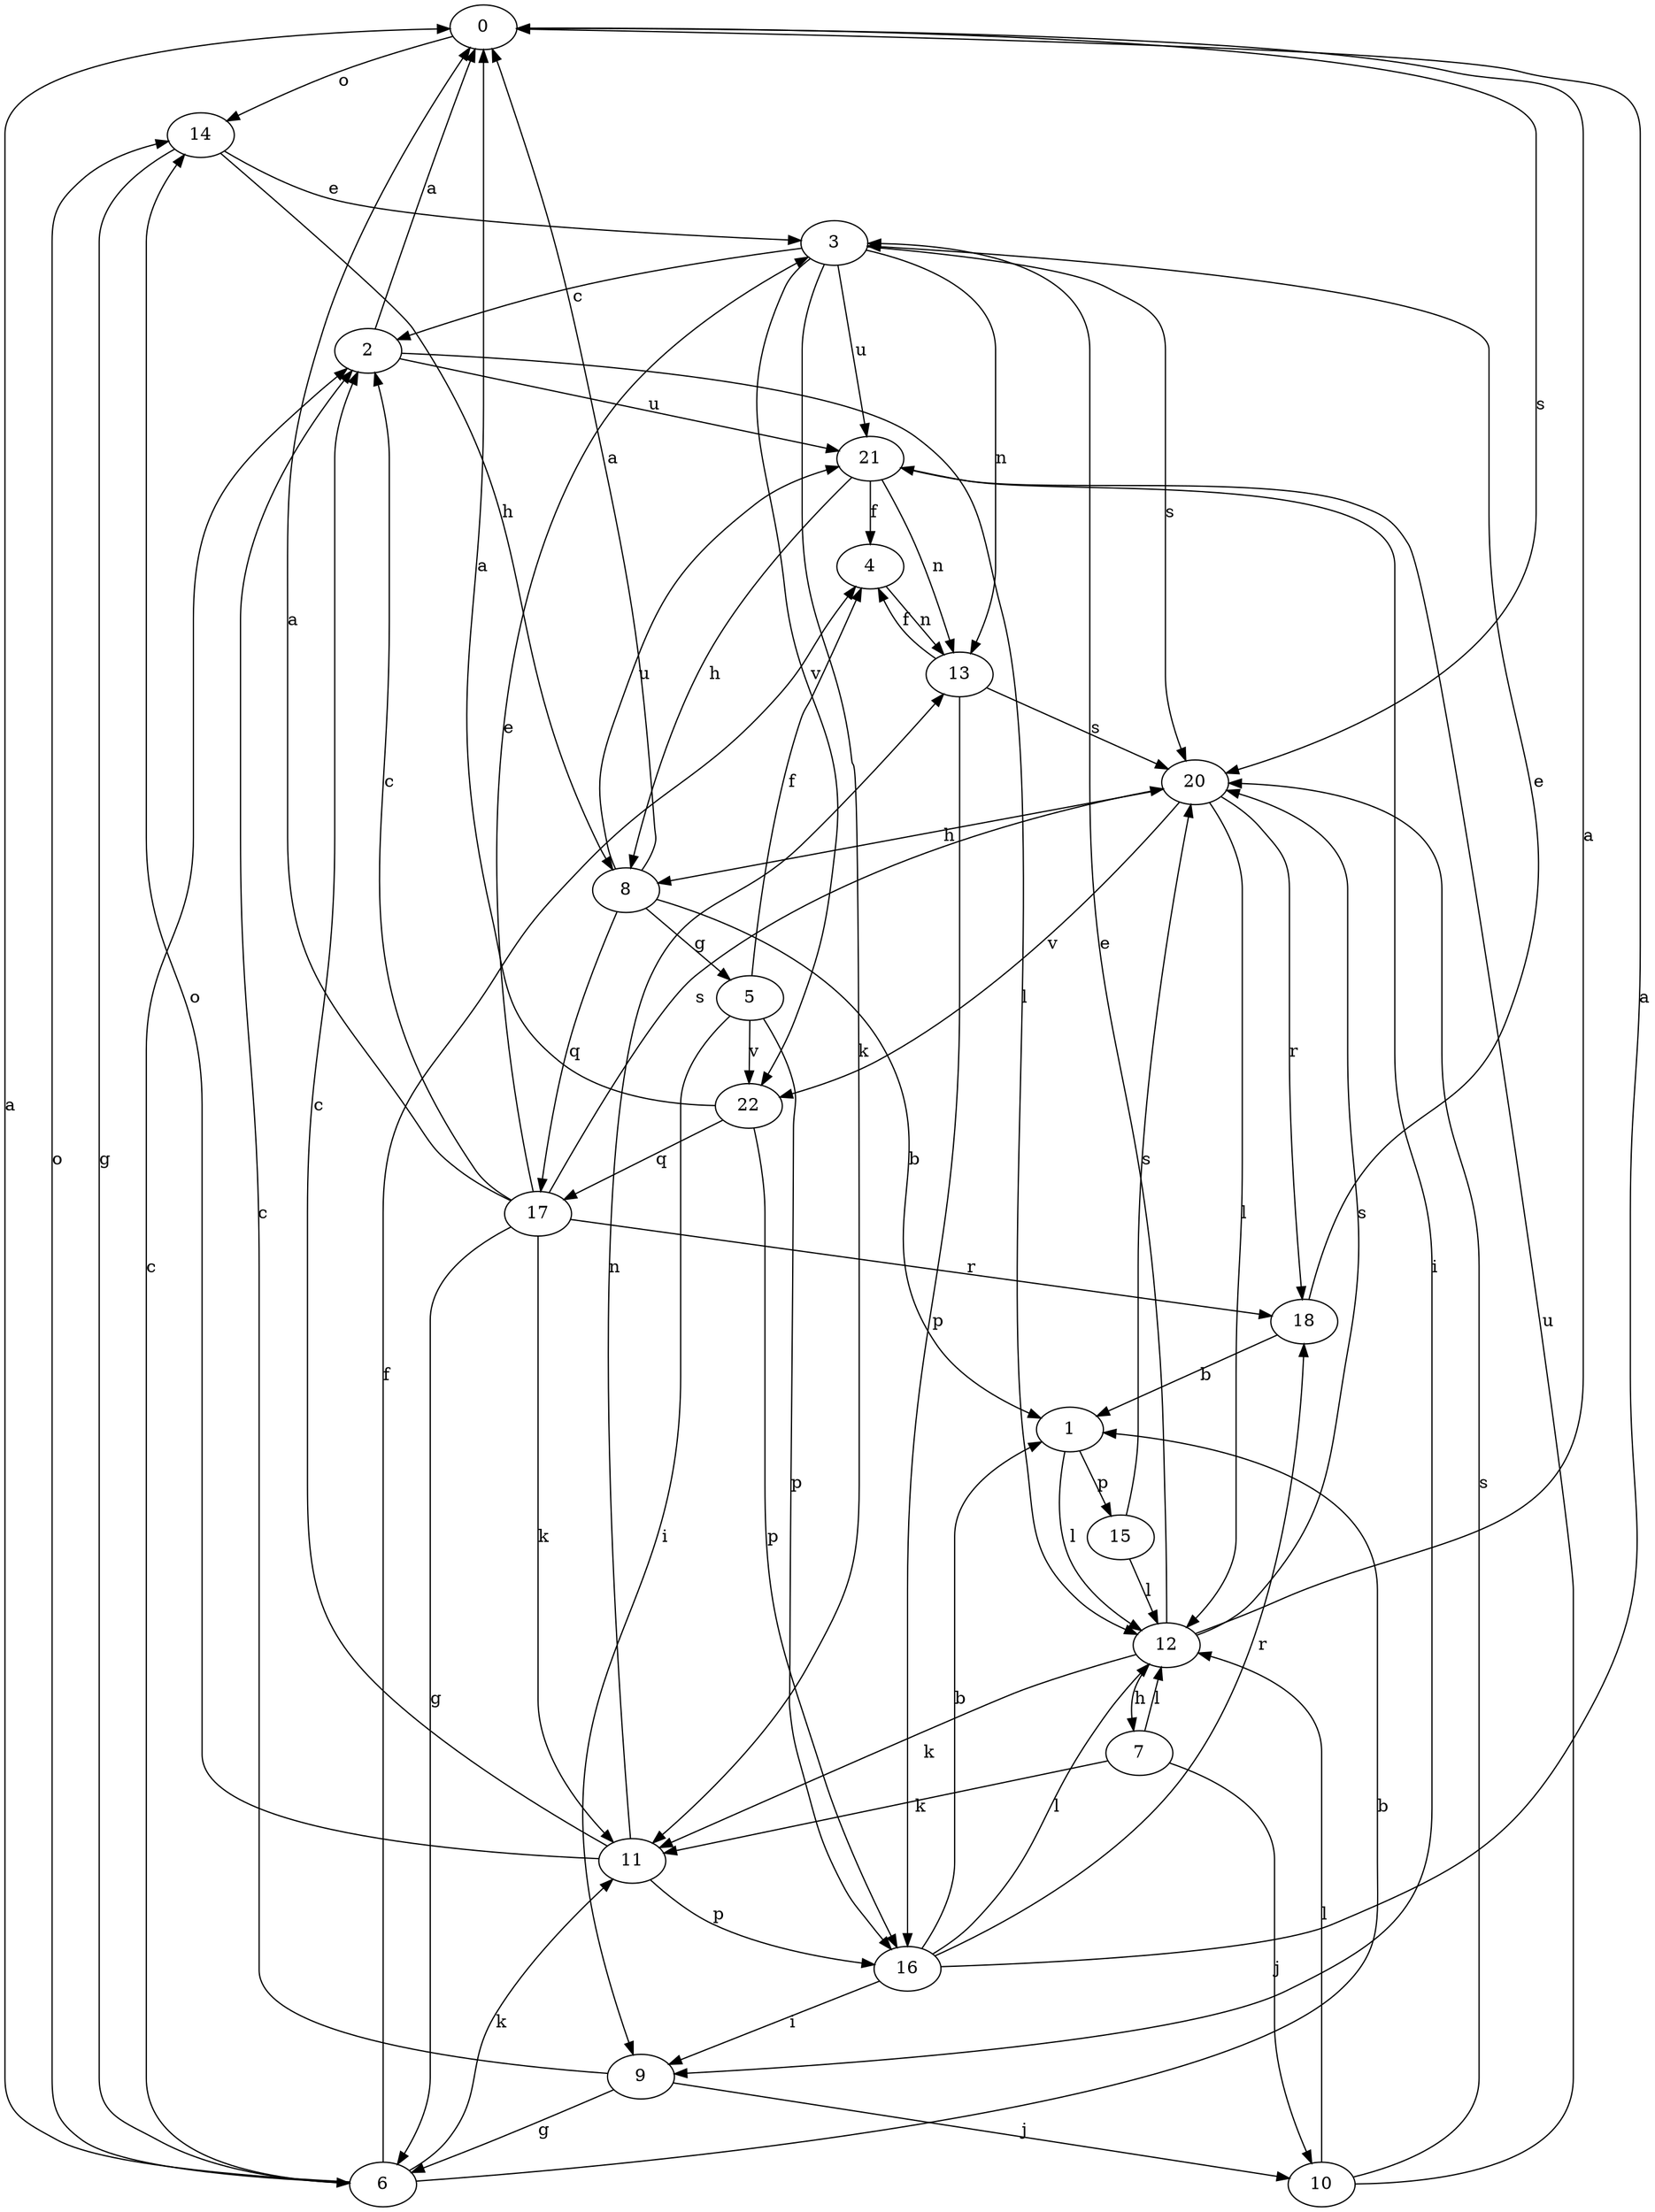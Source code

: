strict digraph  {
0;
1;
2;
3;
4;
5;
6;
7;
8;
9;
10;
11;
12;
13;
14;
15;
16;
17;
18;
20;
21;
22;
0 -> 14  [label=o];
0 -> 20  [label=s];
1 -> 12  [label=l];
1 -> 15  [label=p];
2 -> 0  [label=a];
2 -> 12  [label=l];
2 -> 21  [label=u];
3 -> 2  [label=c];
3 -> 11  [label=k];
3 -> 13  [label=n];
3 -> 20  [label=s];
3 -> 21  [label=u];
3 -> 22  [label=v];
4 -> 13  [label=n];
5 -> 4  [label=f];
5 -> 9  [label=i];
5 -> 16  [label=p];
5 -> 22  [label=v];
6 -> 0  [label=a];
6 -> 1  [label=b];
6 -> 2  [label=c];
6 -> 4  [label=f];
6 -> 11  [label=k];
6 -> 14  [label=o];
7 -> 10  [label=j];
7 -> 11  [label=k];
7 -> 12  [label=l];
8 -> 0  [label=a];
8 -> 1  [label=b];
8 -> 5  [label=g];
8 -> 17  [label=q];
8 -> 21  [label=u];
9 -> 2  [label=c];
9 -> 6  [label=g];
9 -> 10  [label=j];
10 -> 12  [label=l];
10 -> 20  [label=s];
10 -> 21  [label=u];
11 -> 2  [label=c];
11 -> 13  [label=n];
11 -> 14  [label=o];
11 -> 16  [label=p];
12 -> 0  [label=a];
12 -> 3  [label=e];
12 -> 7  [label=h];
12 -> 11  [label=k];
12 -> 20  [label=s];
13 -> 4  [label=f];
13 -> 16  [label=p];
13 -> 20  [label=s];
14 -> 3  [label=e];
14 -> 6  [label=g];
14 -> 8  [label=h];
15 -> 12  [label=l];
15 -> 20  [label=s];
16 -> 0  [label=a];
16 -> 1  [label=b];
16 -> 9  [label=i];
16 -> 12  [label=l];
16 -> 18  [label=r];
17 -> 0  [label=a];
17 -> 2  [label=c];
17 -> 3  [label=e];
17 -> 6  [label=g];
17 -> 11  [label=k];
17 -> 18  [label=r];
17 -> 20  [label=s];
18 -> 1  [label=b];
18 -> 3  [label=e];
20 -> 8  [label=h];
20 -> 12  [label=l];
20 -> 18  [label=r];
20 -> 22  [label=v];
21 -> 4  [label=f];
21 -> 8  [label=h];
21 -> 9  [label=i];
21 -> 13  [label=n];
22 -> 0  [label=a];
22 -> 16  [label=p];
22 -> 17  [label=q];
}
